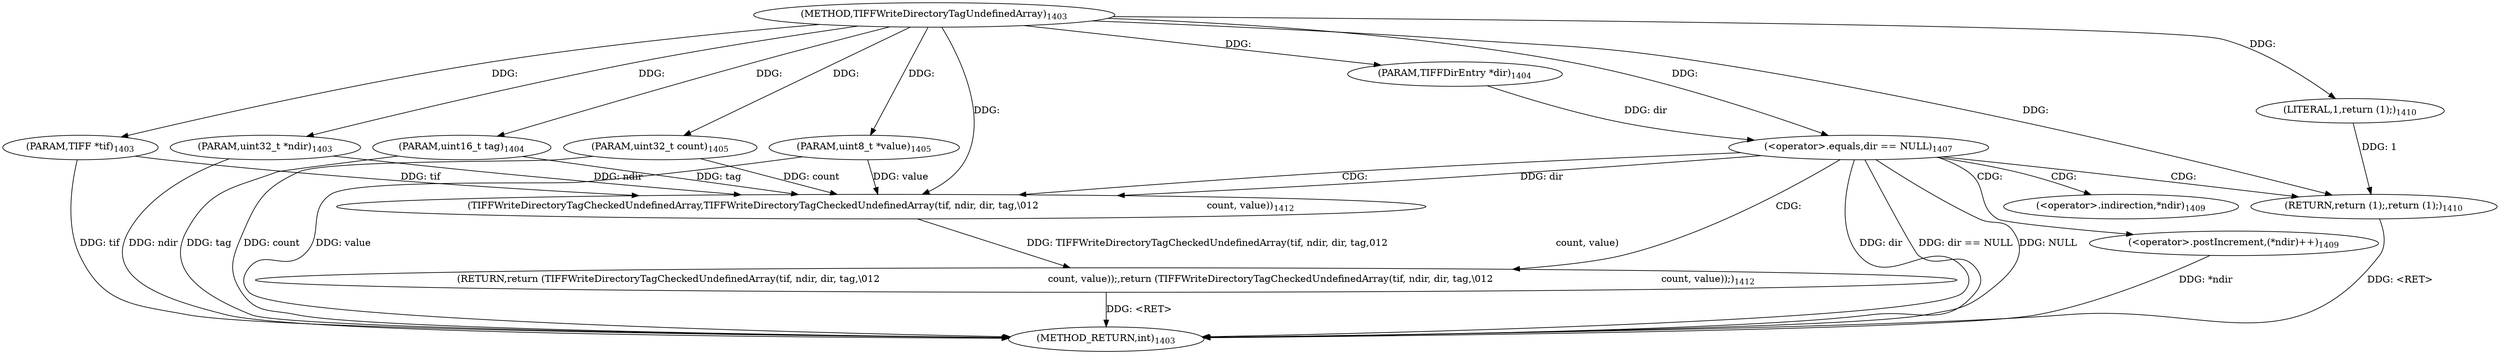 digraph "TIFFWriteDirectoryTagUndefinedArray" {  
"67916" [label = <(METHOD,TIFFWriteDirectoryTagUndefinedArray)<SUB>1403</SUB>> ]
"67942" [label = <(METHOD_RETURN,int)<SUB>1403</SUB>> ]
"67917" [label = <(PARAM,TIFF *tif)<SUB>1403</SUB>> ]
"67918" [label = <(PARAM,uint32_t *ndir)<SUB>1403</SUB>> ]
"67919" [label = <(PARAM,TIFFDirEntry *dir)<SUB>1404</SUB>> ]
"67920" [label = <(PARAM,uint16_t tag)<SUB>1404</SUB>> ]
"67921" [label = <(PARAM,uint32_t count)<SUB>1405</SUB>> ]
"67922" [label = <(PARAM,uint8_t *value)<SUB>1405</SUB>> ]
"67934" [label = <(RETURN,return (TIFFWriteDirectoryTagCheckedUndefinedArray(tif, ndir, dir, tag,\012                                                       count, value));,return (TIFFWriteDirectoryTagCheckedUndefinedArray(tif, ndir, dir, tag,\012                                                       count, value));)<SUB>1412</SUB>> ]
"67925" [label = <(&lt;operator&gt;.equals,dir == NULL)<SUB>1407</SUB>> ]
"67935" [label = <(TIFFWriteDirectoryTagCheckedUndefinedArray,TIFFWriteDirectoryTagCheckedUndefinedArray(tif, ndir, dir, tag,\012                                                       count, value))<SUB>1412</SUB>> ]
"67929" [label = <(&lt;operator&gt;.postIncrement,(*ndir)++)<SUB>1409</SUB>> ]
"67932" [label = <(RETURN,return (1);,return (1);)<SUB>1410</SUB>> ]
"67933" [label = <(LITERAL,1,return (1);)<SUB>1410</SUB>> ]
"67930" [label = <(&lt;operator&gt;.indirection,*ndir)<SUB>1409</SUB>> ]
  "67932" -> "67942"  [ label = "DDG: &lt;RET&gt;"] 
  "67934" -> "67942"  [ label = "DDG: &lt;RET&gt;"] 
  "67917" -> "67942"  [ label = "DDG: tif"] 
  "67918" -> "67942"  [ label = "DDG: ndir"] 
  "67920" -> "67942"  [ label = "DDG: tag"] 
  "67921" -> "67942"  [ label = "DDG: count"] 
  "67922" -> "67942"  [ label = "DDG: value"] 
  "67925" -> "67942"  [ label = "DDG: dir"] 
  "67925" -> "67942"  [ label = "DDG: dir == NULL"] 
  "67929" -> "67942"  [ label = "DDG: *ndir"] 
  "67925" -> "67942"  [ label = "DDG: NULL"] 
  "67916" -> "67917"  [ label = "DDG: "] 
  "67916" -> "67918"  [ label = "DDG: "] 
  "67916" -> "67919"  [ label = "DDG: "] 
  "67916" -> "67920"  [ label = "DDG: "] 
  "67916" -> "67921"  [ label = "DDG: "] 
  "67916" -> "67922"  [ label = "DDG: "] 
  "67935" -> "67934"  [ label = "DDG: TIFFWriteDirectoryTagCheckedUndefinedArray(tif, ndir, dir, tag,\012                                                       count, value)"] 
  "67919" -> "67925"  [ label = "DDG: dir"] 
  "67916" -> "67925"  [ label = "DDG: "] 
  "67933" -> "67932"  [ label = "DDG: 1"] 
  "67916" -> "67932"  [ label = "DDG: "] 
  "67917" -> "67935"  [ label = "DDG: tif"] 
  "67916" -> "67935"  [ label = "DDG: "] 
  "67918" -> "67935"  [ label = "DDG: ndir"] 
  "67925" -> "67935"  [ label = "DDG: dir"] 
  "67920" -> "67935"  [ label = "DDG: tag"] 
  "67921" -> "67935"  [ label = "DDG: count"] 
  "67922" -> "67935"  [ label = "DDG: value"] 
  "67916" -> "67933"  [ label = "DDG: "] 
  "67925" -> "67932"  [ label = "CDG: "] 
  "67925" -> "67934"  [ label = "CDG: "] 
  "67925" -> "67935"  [ label = "CDG: "] 
  "67925" -> "67929"  [ label = "CDG: "] 
  "67925" -> "67930"  [ label = "CDG: "] 
}
